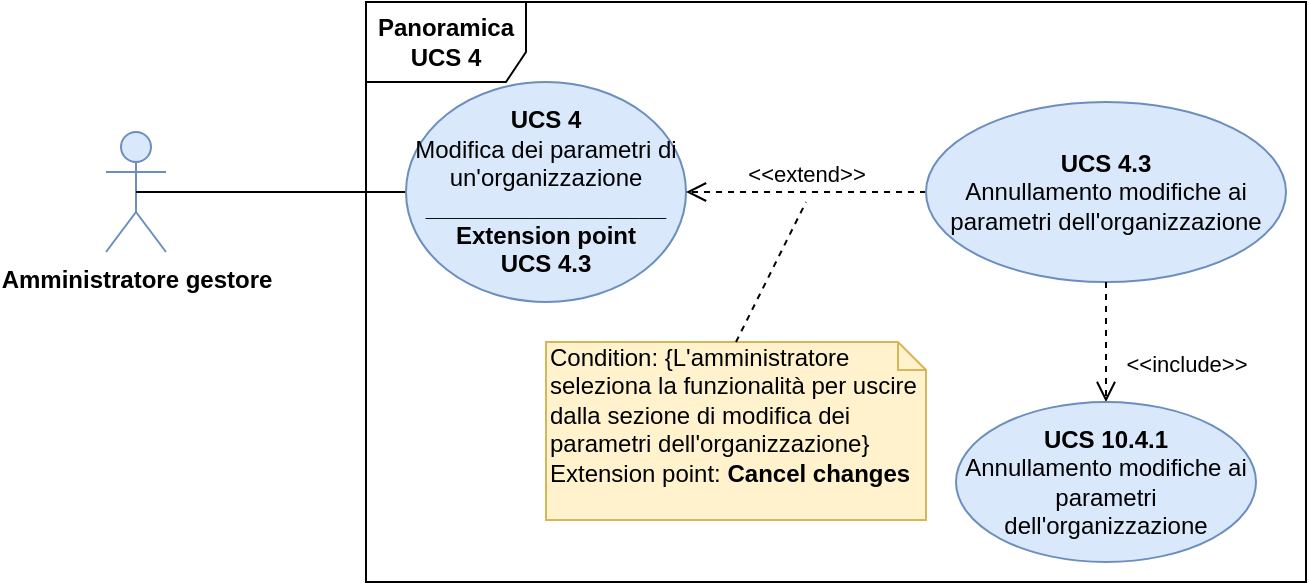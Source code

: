 <mxfile version="12.5.1" type="google"><diagram id="_nr2OgR0dUfLxPIBh4Ku" name="Page-1"><mxGraphModel dx="1447" dy="334" grid="1" gridSize="10" guides="1" tooltips="1" connect="1" arrows="1" fold="1" page="1" pageScale="1" pageWidth="827" pageHeight="1169" math="0" shadow="0"><root><mxCell id="0"/><mxCell id="1" parent="0"/><mxCell id="57QCoX64eyV7oPrFAQ6c-7" value="&lt;b&gt;Panoramica UCS 4&lt;/b&gt;" style="shape=umlFrame;whiteSpace=wrap;html=1;width=80;height=40;" parent="1" vertex="1"><mxGeometry x="180" y="360" width="470" height="290" as="geometry"/></mxCell><mxCell id="57QCoX64eyV7oPrFAQ6c-8" value="&lt;b&gt;Amministratore gestore&lt;/b&gt;" style="shape=umlActor;verticalLabelPosition=bottom;labelBackgroundColor=#ffffff;verticalAlign=top;html=1;fillColor=#dae8fc;strokeColor=#6c8ebf;" parent="1" vertex="1"><mxGeometry x="50" y="425" width="30" height="60" as="geometry"/></mxCell><mxCell id="57QCoX64eyV7oPrFAQ6c-9" value="" style="endArrow=none;html=1;exitX=0.5;exitY=0.5;exitDx=0;exitDy=0;exitPerimeter=0;entryX=0;entryY=0.5;entryDx=0;entryDy=0;" parent="1" source="57QCoX64eyV7oPrFAQ6c-8" target="57QCoX64eyV7oPrFAQ6c-10" edge="1"><mxGeometry width="50" height="50" relative="1" as="geometry"><mxPoint x="190" y="560" as="sourcePoint"/><mxPoint x="240" y="510" as="targetPoint"/></mxGeometry></mxCell><mxCell id="57QCoX64eyV7oPrFAQ6c-10" value="&lt;b&gt;UCS 4&lt;br&gt;&lt;/b&gt;Modifica dei parametri di un'organizzazione&lt;br&gt;&lt;b&gt;__________________&lt;/b&gt;&lt;br&gt;&lt;b&gt;Extension point&lt;br&gt;UCS 4.3&lt;/b&gt;" style="ellipse;whiteSpace=wrap;html=1;fillColor=#dae8fc;strokeColor=#6c8ebf;" parent="1" vertex="1"><mxGeometry x="200" y="400" width="140" height="110" as="geometry"/></mxCell><mxCell id="57QCoX64eyV7oPrFAQ6c-11" value="&amp;lt;&amp;lt;extend&amp;gt;&amp;gt;" style="html=1;verticalAlign=bottom;endArrow=open;dashed=1;endSize=8;exitX=0;exitY=0.5;exitDx=0;exitDy=0;entryX=1;entryY=0.5;entryDx=0;entryDy=0;" parent="1" source="57QCoX64eyV7oPrFAQ6c-12" target="57QCoX64eyV7oPrFAQ6c-10" edge="1"><mxGeometry relative="1" as="geometry"><mxPoint x="540" y="480" as="sourcePoint"/><mxPoint x="460" y="480" as="targetPoint"/></mxGeometry></mxCell><mxCell id="57QCoX64eyV7oPrFAQ6c-12" value="&lt;b&gt;UCS 4.3&lt;br&gt;&lt;/b&gt;Annullamento modifiche ai parametri dell'organizzazione" style="ellipse;whiteSpace=wrap;html=1;fillColor=#dae8fc;strokeColor=#6c8ebf;" parent="1" vertex="1"><mxGeometry x="460" y="410" width="180" height="90" as="geometry"/></mxCell><mxCell id="4oABsQbLFdxGmCnIG7Ao-1" value="&amp;lt;&amp;lt;include&amp;gt;&amp;gt;" style="html=1;verticalAlign=bottom;endArrow=open;dashed=1;endSize=8;exitX=0.5;exitY=1;exitDx=0;exitDy=0;entryX=0.5;entryY=0;entryDx=0;entryDy=0;" parent="1" source="57QCoX64eyV7oPrFAQ6c-12" target="4oABsQbLFdxGmCnIG7Ao-2" edge="1"><mxGeometry x="0.667" y="40" relative="1" as="geometry"><mxPoint x="470" y="465" as="sourcePoint"/><mxPoint x="360" y="465" as="targetPoint"/><mxPoint as="offset"/></mxGeometry></mxCell><mxCell id="4oABsQbLFdxGmCnIG7Ao-2" value="&lt;b&gt;UCS 10.4.1&lt;br&gt;&lt;/b&gt;Annullamento modifiche ai parametri dell'organizzazione" style="ellipse;whiteSpace=wrap;html=1;fillColor=#dae8fc;strokeColor=#6c8ebf;" parent="1" vertex="1"><mxGeometry x="475" y="560" width="150" height="80" as="geometry"/></mxCell><mxCell id="5-BP2h7kFo76VW-5VTUj-1" value="Condition: {L'amministratore seleziona la funzionalità per uscire dalla sezione di modifica dei parametri dell'organizzazione}&lt;br&gt;Extension point: &lt;b&gt;Cancel changes&lt;/b&gt;" style="shape=note;whiteSpace=wrap;html=1;size=14;verticalAlign=top;align=left;spacingTop=-6;fillColor=#fff2cc;strokeColor=#d6b656;" parent="1" vertex="1"><mxGeometry x="270" y="530" width="190" height="89" as="geometry"/></mxCell><mxCell id="5-BP2h7kFo76VW-5VTUj-2" value="" style="endArrow=none;dashed=1;html=1;exitX=0.5;exitY=0;exitDx=0;exitDy=0;exitPerimeter=0;" parent="1" source="5-BP2h7kFo76VW-5VTUj-1" edge="1"><mxGeometry width="50" height="50" relative="1" as="geometry"><mxPoint x="380" y="530" as="sourcePoint"/><mxPoint x="400" y="460" as="targetPoint"/></mxGeometry></mxCell></root></mxGraphModel></diagram></mxfile>